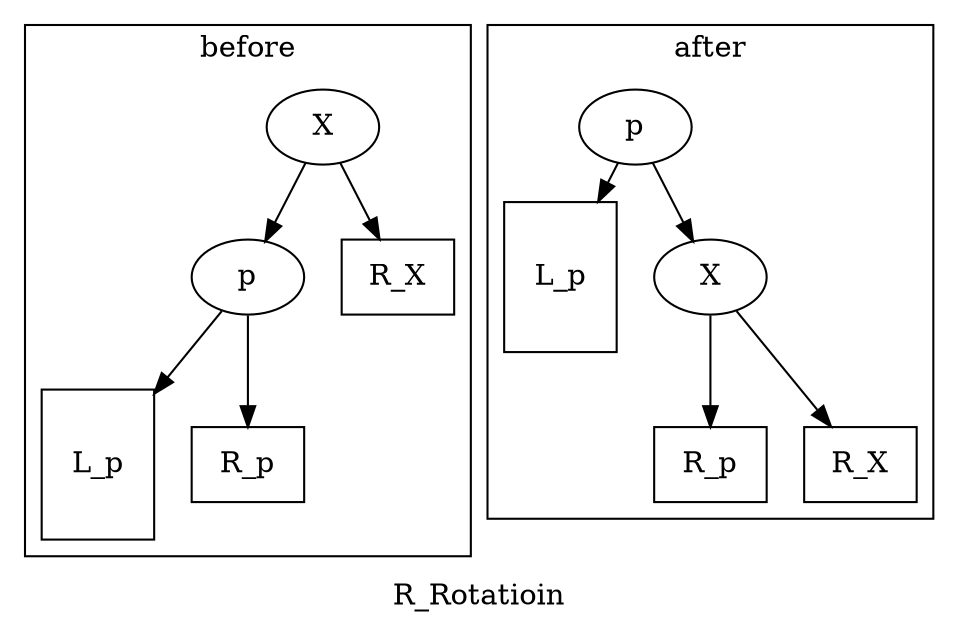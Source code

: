 digraph  {
    label=R_Rotatioin
    ranksep=0.25
    subgraph cluster{
        label=before
        X->p
        X->R_X
        p->L_p
        p->R_p
        L_p[shape=box,height=1]
        
        R_X[shape=box]
        R_p[shape=box]
        node[style=invis]
        edge[style=invis]
        R_X->0
    }
    
    subgraph cluster2{
        label=after
        p2->L_p2
        p2->X2
        X2->R_p2
        X2->R_X2
        L_p2[shape=box,height=1]

        R_X2[label=R_X,shape=box]
        R_p2[label=R_p,shape=box]
        X2[label=X]
        p2[label=p]
        L_p2[label=L_p]

        node[style=invis]
        edge[style=invis]
        L_p2->02
    }
}